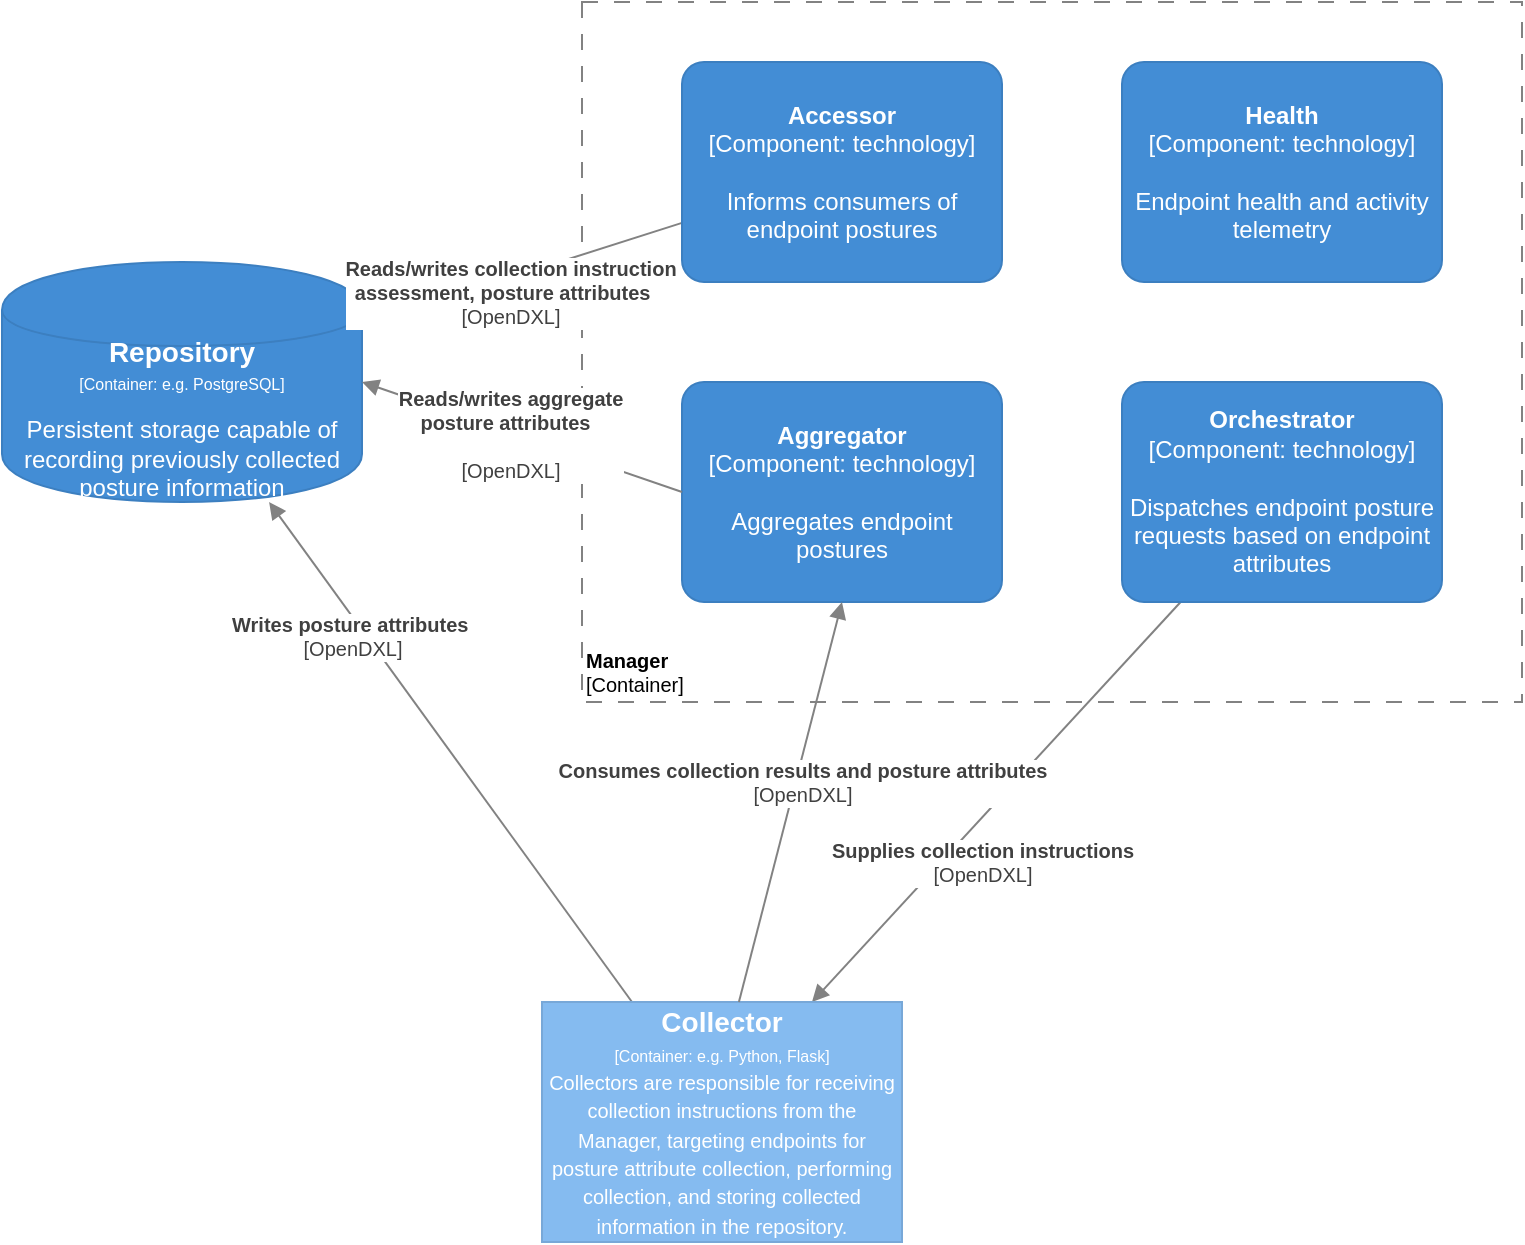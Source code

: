 <mxfile version="14.0.0" type="device" pages="2"><diagram id="Hi5DJu9hpjOhU4L-1nYH" name="SCAPv2 Manager"><mxGraphModel dx="886" dy="1721" grid="1" gridSize="10" guides="1" tooltips="1" connect="1" arrows="1" fold="1" page="1" pageScale="1" pageWidth="850" pageHeight="1100" math="0" shadow="0"><root><mxCell id="0"/><mxCell id="1" parent="0"/><object label="&lt;font style=&quot;font-size: 10px&quot;&gt;&lt;b&gt;Manager&lt;br&gt;&lt;/b&gt;[Container]&lt;/font&gt;" placeholders="1" name="Container Name" id="QiEPmHNPc2wEeexQ9wfS-2"><mxCell style="rounded=0;whiteSpace=wrap;html=1;strokeColor=#828282;fillColor=none;fontColor=#000000;align=left;labelPosition=center;verticalLabelPosition=middle;verticalAlign=bottom;dashed=1;strokeWidth=1;perimeterSpacing=0;spacing=2;spacingTop=0;fontSize=10;dashPattern=8 8;container=0;" parent="1" vertex="1"><mxGeometry x="310" y="-1050" width="470" height="350" as="geometry"><mxRectangle x="560" y="40" width="110" height="30" as="alternateBounds"/></mxGeometry></mxCell></object><object label="&lt;div style=&quot;color: rgb(255 , 255 , 255)&quot;&gt;&lt;span style=&quot;font-size: 14px&quot;&gt;&lt;b&gt;Repository&lt;/b&gt;&lt;/span&gt;&lt;/div&gt;&lt;div style=&quot;color: rgb(255 , 255 , 255) ; font-size: 12px&quot;&gt;&lt;font style=&quot;font-size: 8px&quot;&gt;[Container: %technology%]&lt;/font&gt;&lt;/div&gt;&lt;div style=&quot;color: rgb(255 , 255 , 255) ; font-size: 8px&quot;&gt;&lt;font style=&quot;line-height: 9.6px&quot;&gt;&lt;br&gt;&lt;/font&gt;&lt;/div&gt;&lt;div style=&quot;color: rgb(255 , 255 , 255)&quot;&gt;Persistent storage capable of recording previously collected posture information&lt;/div&gt;" placeholders="1" name="Container Name" description="Description" technology="e.g. PostgreSQL" id="QiEPmHNPc2wEeexQ9wfS-5"><mxCell style="shape=cylinder;whiteSpace=wrap;html=1;boundedLbl=1;backgroundOutline=1;strokeColor=#3C7FC0;fillColor=#438DD5;fontSize=12;fontColor=#ffffff;align=center;resizable=0;rounded=0;" parent="1" vertex="1"><mxGeometry x="20" y="-920" width="180" height="120" as="geometry"/></mxCell></object><object label="&lt;span style=&quot;font-size: 10px&quot;&gt;&lt;b&gt;Reads/writes&amp;nbsp;&lt;/b&gt;&lt;/span&gt;&lt;b&gt;collection instruction&lt;br&gt;&lt;/b&gt;&lt;b&gt;assessment,&amp;nbsp;&lt;/b&gt;&lt;span style=&quot;font-size: 10px&quot;&gt;&lt;b&gt;posture attributes&amp;nbsp; &amp;nbsp;&lt;/b&gt;&lt;br&gt;[OpenDXL]&lt;br&gt;&lt;/span&gt;" placeholders="1" name="Data Flow Item Name" technology="HTTP" id="QiEPmHNPc2wEeexQ9wfS-9"><mxCell style="endArrow=block;html=1;fontSize=10;fontColor=#404040;strokeWidth=1;endFill=1;strokeColor=#828282;elbow=vertical;" parent="1" source="t4L1e9NX0RFvFWcs3qe8-7" target="QiEPmHNPc2wEeexQ9wfS-5" edge="1"><mxGeometry x="0.094" y="7" width="50" height="50" relative="1" as="geometry"><mxPoint x="490" y="-810" as="sourcePoint"/><mxPoint x="550" y="-800" as="targetPoint"/><mxPoint as="offset"/></mxGeometry></mxCell></object><object label="&lt;span style=&quot;font-size: 10px&quot;&gt;&lt;b&gt;Writes posture attributes&amp;nbsp;&lt;/b&gt;&lt;br&gt;[OpenDXL]&lt;br&gt;&lt;/span&gt;" placeholders="1" name="Data Flow Item Name" technology="HTTP" id="QiEPmHNPc2wEeexQ9wfS-10"><mxCell style="endArrow=block;html=1;fontSize=10;fontColor=#404040;strokeWidth=1;endFill=1;strokeColor=#828282;elbow=vertical;exitX=0.25;exitY=0;exitDx=0;exitDy=0;" parent="1" source="t4L1e9NX0RFvFWcs3qe8-2" target="QiEPmHNPc2wEeexQ9wfS-5" edge="1"><mxGeometry x="0.488" y="6" width="50" height="50" relative="1" as="geometry"><mxPoint x="491.111" y="-600" as="sourcePoint"/><mxPoint x="197.5" y="-740" as="targetPoint"/><mxPoint as="offset"/></mxGeometry></mxCell></object><object label="&lt;b&gt;Supplies collection instructions&lt;br&gt;&lt;/b&gt;[OpenDXL]&lt;span style=&quot;font-size: 10px&quot;&gt;&lt;br&gt;&lt;/span&gt;" placeholders="1" name="Data Flow Item Name" technology="HTTP" id="QiEPmHNPc2wEeexQ9wfS-16"><mxCell style="endArrow=block;html=1;fontSize=10;fontColor=#404040;strokeWidth=1;endFill=1;strokeColor=#828282;elbow=vertical;entryX=0.75;entryY=0;entryDx=0;entryDy=0;" parent="1" source="t4L1e9NX0RFvFWcs3qe8-6" target="t4L1e9NX0RFvFWcs3qe8-2" edge="1"><mxGeometry x="0.198" y="15" width="50" height="50" relative="1" as="geometry"><mxPoint x="547" y="-750" as="sourcePoint"/><mxPoint x="580" y="-600" as="targetPoint"/><Array as="points"/><mxPoint as="offset"/></mxGeometry></mxCell></object><object label="&lt;div&gt;&lt;span style=&quot;font-size: 14px&quot;&gt;&lt;b&gt;Collector&lt;/b&gt;&lt;/span&gt;&lt;/div&gt;&lt;div&gt;&lt;span style=&quot;font-size: 8px&quot;&gt;[Container: %technology%]&lt;/span&gt;&lt;br&gt;&lt;/div&gt;&lt;div&gt;&lt;span style=&quot;font-size: x-small&quot;&gt;Collectors are responsible for receiving collection instructions from the Manager, targeting endpoints for posture attribute collection, performing collection, and storing collected information in the repository.&lt;/span&gt;&lt;br&gt;&lt;/div&gt;" placeholders="1" name="Container Name" technology="e.g. Python, Flask" description="Description" id="t4L1e9NX0RFvFWcs3qe8-2"><mxCell style="rounded=0;whiteSpace=wrap;html=1;fillColor=#85BBF0;fontColor=#ffffff;strokeColor=#78A8D8;resizable=0;arcSize=10;" parent="1" vertex="1"><mxGeometry x="290" y="-550" width="180" height="120" as="geometry"/></mxCell></object><object placeholders="1" c4Name="Health" c4Type="Component" c4Technology="technology" c4Description="Endpoint health and activity telemetry" label="&lt;b&gt;%c4Name%&lt;/b&gt;&lt;div&gt;[%c4Type%: %c4Technology%]&lt;/div&gt;&lt;br&gt;&lt;div&gt;%c4Description%&lt;/div&gt;" id="t4L1e9NX0RFvFWcs3qe8-4"><mxCell style="rounded=1;whiteSpace=wrap;html=1;labelBackgroundColor=none;fillColor=#438DD5;fontColor=#ffffff;align=center;arcSize=10;strokeColor=#3C7FC0;metaEdit=1;metaData={&quot;c4Type&quot;:{&quot;editable&quot;:false}};points=[[0.25,0,0],[0.5,0,0],[0.75,0,0],[1,0.25,0],[1,0.5,0],[1,0.75,0],[0.75,1,0],[0.5,1,0],[0.25,1,0],[0,0.75,0],[0,0.5,0],[0,0.25,0]];" parent="1" vertex="1"><mxGeometry x="580" y="-1020" width="160" height="110.0" as="geometry"/></mxCell></object><object placeholders="1" c4Name="Orchestrator" c4Type="Component" c4Technology="technology" c4Description="Dispatches endpoint posture requests based on endpoint attributes" label="&lt;b&gt;%c4Name%&lt;/b&gt;&lt;div&gt;[%c4Type%: %c4Technology%]&lt;/div&gt;&lt;br&gt;&lt;div&gt;%c4Description%&lt;/div&gt;" id="t4L1e9NX0RFvFWcs3qe8-6"><mxCell style="rounded=1;whiteSpace=wrap;html=1;labelBackgroundColor=none;fillColor=#438DD5;fontColor=#ffffff;align=center;arcSize=10;strokeColor=#3C7FC0;metaEdit=1;metaData={&quot;c4Type&quot;:{&quot;editable&quot;:false}};points=[[0.25,0,0],[0.5,0,0],[0.75,0,0],[1,0.25,0],[1,0.5,0],[1,0.75,0],[0.75,1,0],[0.5,1,0],[0.25,1,0],[0,0.75,0],[0,0.5,0],[0,0.25,0]];" parent="1" vertex="1"><mxGeometry x="580" y="-860" width="160" height="110.0" as="geometry"/></mxCell></object><object placeholders="1" c4Name="Accessor" c4Type="Component" c4Technology="technology" c4Description="Informs consumers of endpoint postures" label="&lt;b&gt;%c4Name%&lt;/b&gt;&lt;div&gt;[%c4Type%: %c4Technology%]&lt;/div&gt;&lt;br&gt;&lt;div&gt;%c4Description%&lt;/div&gt;" id="t4L1e9NX0RFvFWcs3qe8-7"><mxCell style="rounded=1;whiteSpace=wrap;html=1;labelBackgroundColor=none;fillColor=#438DD5;fontColor=#ffffff;align=center;arcSize=10;strokeColor=#3C7FC0;metaEdit=1;metaData={&quot;c4Type&quot;:{&quot;editable&quot;:false}};points=[[0.25,0,0],[0.5,0,0],[0.75,0,0],[1,0.25,0],[1,0.5,0],[1,0.75,0],[0.75,1,0],[0.5,1,0],[0.25,1,0],[0,0.75,0],[0,0.5,0],[0,0.25,0]];" parent="1" vertex="1"><mxGeometry x="360" y="-1020" width="160" height="110.0" as="geometry"/></mxCell></object><object placeholders="1" c4Name="Aggregator" c4Type="Component" c4Technology="technology" c4Description="Aggregates endpoint postures" label="&lt;b&gt;%c4Name%&lt;/b&gt;&lt;div&gt;[%c4Type%: %c4Technology%]&lt;/div&gt;&lt;br&gt;&lt;div&gt;%c4Description%&lt;/div&gt;" id="t4L1e9NX0RFvFWcs3qe8-8"><mxCell style="rounded=1;whiteSpace=wrap;html=1;labelBackgroundColor=none;fillColor=#438DD5;fontColor=#ffffff;align=center;arcSize=10;strokeColor=#3C7FC0;metaEdit=1;metaData={&quot;c4Type&quot;:{&quot;editable&quot;:false}};points=[[0.25,0,0],[0.5,0,0],[0.75,0,0],[1,0.25,0],[1,0.5,0],[1,0.75,0],[0.75,1,0],[0.5,1,0],[0.25,1,0],[0,0.75,0],[0,0.5,0],[0,0.25,0]];" parent="1" vertex="1"><mxGeometry x="360" y="-860" width="160" height="110.0" as="geometry"/></mxCell></object><object label="&lt;b&gt;Consumes collection results and posture attributes&lt;br&gt;&lt;/b&gt;[OpenDXL]&lt;span style=&quot;font-size: 10px&quot;&gt;&lt;br&gt;&lt;/span&gt;" placeholders="1" name="Data Flow Item Name" technology="HTTP" id="t4L1e9NX0RFvFWcs3qe8-9"><mxCell style="endArrow=block;html=1;fontSize=10;fontColor=#404040;strokeWidth=1;endFill=1;strokeColor=#828282;elbow=vertical;entryX=0.5;entryY=1;entryDx=0;entryDy=0;entryPerimeter=0;exitX=0.547;exitY=0;exitDx=0;exitDy=0;exitPerimeter=0;" parent="1" source="t4L1e9NX0RFvFWcs3qe8-2" target="t4L1e9NX0RFvFWcs3qe8-8" edge="1"><mxGeometry x="0.106" y="-3" width="50" height="50" relative="1" as="geometry"><mxPoint x="582.547" y="-730" as="sourcePoint"/><mxPoint x="325" y="-520" as="targetPoint"/><Array as="points"/><mxPoint as="offset"/></mxGeometry></mxCell></object><object label="&lt;b&gt;Reads/writes aggregate&lt;/b&gt;&lt;b&gt;&lt;br&gt;&lt;/b&gt;&lt;b&gt;posture attributes&amp;nbsp;&amp;nbsp;&lt;/b&gt;&lt;span style=&quot;font-size: 10px&quot;&gt;&lt;b&gt;&lt;br&gt;&amp;nbsp;&lt;/b&gt;&lt;br&gt;[OpenDXL]&lt;br&gt;&lt;/span&gt;" placeholders="1" name="Data Flow Item Name" technology="HTTP" id="t4L1e9NX0RFvFWcs3qe8-10"><mxCell style="endArrow=block;html=1;fontSize=10;fontColor=#404040;strokeWidth=1;endFill=1;strokeColor=#828282;elbow=vertical;exitX=0;exitY=0.5;exitDx=0;exitDy=0;exitPerimeter=0;entryX=1;entryY=0.5;entryDx=0;entryDy=0;" parent="1" source="t4L1e9NX0RFvFWcs3qe8-8" target="QiEPmHNPc2wEeexQ9wfS-5" edge="1"><mxGeometry x="0.068" width="50" height="50" relative="1" as="geometry"><mxPoint x="380" y="-909.242" as="sourcePoint"/><mxPoint x="220" y="-877.727" as="targetPoint"/><mxPoint as="offset"/></mxGeometry></mxCell></object></root></mxGraphModel></diagram><diagram id="4fspmggJXFJr2Ga4a_sT" name="SCAPv2 Collector"><mxGraphModel dx="1349" dy="776" grid="1" gridSize="10" guides="1" tooltips="1" connect="1" arrows="1" fold="1" page="1" pageScale="1" pageWidth="850" pageHeight="1100" math="0" shadow="0"><root><mxCell id="qu5kIEG3L7xa9-6bbYvn-0"/><mxCell id="qu5kIEG3L7xa9-6bbYvn-1" parent="qu5kIEG3L7xa9-6bbYvn-0"/><object label="&lt;font style=&quot;font-size: 10px&quot;&gt;&lt;b&gt;Collector&lt;br&gt;&lt;/b&gt;[Container]&lt;/font&gt;" placeholders="1" name="Container Name" id="qu5kIEG3L7xa9-6bbYvn-2"><mxCell style="rounded=0;whiteSpace=wrap;html=1;strokeColor=#828282;fillColor=none;fontColor=#000000;align=left;labelPosition=center;verticalLabelPosition=middle;verticalAlign=bottom;dashed=1;strokeWidth=1;perimeterSpacing=0;spacing=2;spacingTop=0;fontSize=10;dashPattern=8 8;container=0;" parent="qu5kIEG3L7xa9-6bbYvn-1" vertex="1"><mxGeometry x="115" y="260" width="620" height="415" as="geometry"><mxRectangle x="560" y="40" width="110" height="30" as="alternateBounds"/></mxGeometry></mxCell></object><object label="&lt;div&gt;&lt;span style=&quot;font-size: 14px&quot;&gt;&lt;b&gt;Posture Collection Service&lt;/b&gt;&lt;/span&gt;&lt;/div&gt;&lt;div&gt;&lt;span style=&quot;font-size: 8px&quot;&gt;[Component: Java, C#, Python]&lt;/span&gt;&lt;/div&gt;&lt;div&gt;&lt;span style=&quot;font-size: 8px&quot;&gt;&lt;br&gt;&lt;/span&gt;&lt;/div&gt;&lt;div&gt;&lt;font size=&quot;1&quot;&gt;Receives collection instructions from the Manager, and either engages a posture collection engine or an extension to perform collection.&lt;/font&gt;&lt;/div&gt;" placeholders="1" name="Component Name" technology="e.g. Spring Bean" description="Description" id="qu5kIEG3L7xa9-6bbYvn-3"><mxCell style="rounded=1;whiteSpace=wrap;html=1;fillColor=#438DD5;fontColor=#ffffff;strokeColor=#3C7FC0;resizable=0;arcSize=10;" parent="qu5kIEG3L7xa9-6bbYvn-1" vertex="1"><mxGeometry x="535" y="300" width="180" height="120" as="geometry"/></mxCell></object><object label="&lt;div&gt;&lt;span style=&quot;font-size: 14px&quot;&gt;&lt;b&gt;Posture Collection Extension&lt;/b&gt;&lt;/span&gt;&lt;/div&gt;&lt;div&gt;&lt;span style=&quot;font-size: 8px&quot;&gt;[Component: Java, C#, Python]&lt;/span&gt;&lt;/div&gt;&lt;div&gt;&lt;span style=&quot;font-size: 8px&quot;&gt;&lt;br&gt;&lt;/span&gt;&lt;/div&gt;&lt;div&gt;&lt;font size=&quot;1&quot;&gt;An &quot;add-on&quot; to a posture collection service, the PCX allows for extended collection capabilities.&lt;/font&gt;&lt;/div&gt;" placeholders="1" name="Component Name" technology="e.g. Spring Bean" description="Description" id="qu5kIEG3L7xa9-6bbYvn-4"><mxCell style="rounded=1;whiteSpace=wrap;html=1;fillColor=#438DD5;fontColor=#ffffff;strokeColor=#3C7FC0;resizable=0;arcSize=10;" parent="qu5kIEG3L7xa9-6bbYvn-1" vertex="1"><mxGeometry x="135" y="300" width="180" height="120" as="geometry"/></mxCell></object><object label="&lt;div&gt;&lt;span style=&quot;font-size: 14px&quot;&gt;&lt;b&gt;Posture Collection Engine&lt;/b&gt;&lt;/span&gt;&lt;/div&gt;&lt;div&gt;&lt;span style=&quot;font-size: 8px&quot;&gt;[Component: Java, C#, Python]&lt;/span&gt;&lt;br&gt;&lt;/div&gt;&lt;div&gt;&lt;span style=&quot;font-size: 8px&quot;&gt;&lt;br&gt;&lt;/span&gt;&lt;/div&gt;&lt;div&gt;&lt;font size=&quot;1&quot;&gt;A component capable of directly collecting information about enterprise assets.&lt;/font&gt;&lt;/div&gt;" placeholders="1" name="Component Name" technology="e.g. Spring Bean" description="Description" id="qu5kIEG3L7xa9-6bbYvn-5"><mxCell style="rounded=1;whiteSpace=wrap;html=1;fillColor=#438DD5;fontColor=#ffffff;strokeColor=#3C7FC0;resizable=0;arcSize=10;" parent="qu5kIEG3L7xa9-6bbYvn-1" vertex="1"><mxGeometry x="535" y="500" width="180" height="120" as="geometry"/></mxCell></object><object label="&lt;div style=&quot;color: rgb(255 , 255 , 255)&quot;&gt;&lt;span style=&quot;font-size: 14px&quot;&gt;&lt;b&gt;Repository&lt;/b&gt;&lt;/span&gt;&lt;/div&gt;&lt;div style=&quot;color: rgb(255 , 255 , 255) ; font-size: 12px&quot;&gt;&lt;font style=&quot;font-size: 8px&quot;&gt;[Container: %technology%]&lt;/font&gt;&lt;/div&gt;&lt;div style=&quot;color: rgb(255 , 255 , 255) ; font-size: 8px&quot;&gt;&lt;font style=&quot;font-size: 10px&quot;&gt;A persistent storage component capable of recording previously collected information and retrieving that information when requested&lt;/font&gt;&lt;span style=&quot;font-size: 11px&quot;&gt;.&lt;/span&gt;&lt;br&gt;&lt;/div&gt;" placeholders="1" name="Container Name" description="Description" technology="e.g. PostgreSQL" id="qu5kIEG3L7xa9-6bbYvn-6"><mxCell style="shape=cylinder;whiteSpace=wrap;html=1;boundedLbl=1;backgroundOutline=1;strokeColor=#3C7FC0;fillColor=#438DD5;fontSize=12;fontColor=#ffffff;align=center;resizable=0;rounded=0;" parent="qu5kIEG3L7xa9-6bbYvn-1" vertex="1"><mxGeometry x="135" y="30" width="180" height="120" as="geometry"/></mxCell></object><object label="&lt;div&gt;&lt;span style=&quot;font-size: 14px&quot;&gt;&lt;b&gt;Manager&lt;/b&gt;&lt;/span&gt;&lt;/div&gt;&lt;div&gt;&lt;span style=&quot;font-size: 8px&quot;&gt;[Container: %technology%]&lt;/span&gt;&lt;/div&gt;&lt;div&gt;&lt;span style=&quot;font-size: 8px&quot;&gt;&lt;br&gt;&lt;/span&gt;&lt;/div&gt;&lt;div&gt;&lt;span style=&quot;font-size: x-small&quot;&gt;The manager is responsible for receiving instructions from applications, identifying and invoking collection components, and persisting collected posture attributes to a repository.&lt;/span&gt;&lt;br&gt;&lt;/div&gt;" placeholders="1" name="Container Name" technology="e.g. Python, Flask" description="Description" id="qu5kIEG3L7xa9-6bbYvn-7"><mxCell style="rounded=1;whiteSpace=wrap;html=1;fillColor=#85BBF0;fontColor=#ffffff;strokeColor=#78A8D8;resizable=0;arcSize=10;" parent="qu5kIEG3L7xa9-6bbYvn-1" vertex="1"><mxGeometry x="535" y="30" width="180" height="120" as="geometry"/></mxCell></object><object label="&lt;span style=&quot;font-size: 10px&quot;&gt;&lt;b&gt;Reads from and writes to&lt;/b&gt;&lt;br&gt;[OpenDXL]&lt;br&gt;&lt;/span&gt;" placeholders="1" name="Data Flow Item Name" technology="HTTP" id="qu5kIEG3L7xa9-6bbYvn-8"><mxCell style="endArrow=block;html=1;fontSize=10;fontColor=#404040;strokeWidth=1;endFill=1;strokeColor=#828282;elbow=vertical;" parent="qu5kIEG3L7xa9-6bbYvn-1" source="qu5kIEG3L7xa9-6bbYvn-7" target="qu5kIEG3L7xa9-6bbYvn-6" edge="1"><mxGeometry x="-0.125" y="-10" width="50" height="50" relative="1" as="geometry"><mxPoint x="395" y="100" as="sourcePoint"/><mxPoint x="595" y="100" as="targetPoint"/><mxPoint as="offset"/></mxGeometry></mxCell></object><object label="&lt;span style=&quot;font-size: 10px&quot;&gt;&lt;b&gt;Reads from and writes to&lt;/b&gt;&lt;br&gt;[OpenDXL]&lt;br&gt;&lt;/span&gt;" placeholders="1" name="Data Flow Item Name" technology="HTTP" id="qu5kIEG3L7xa9-6bbYvn-9"><mxCell style="endArrow=block;html=1;fontSize=10;fontColor=#404040;strokeWidth=1;endFill=1;strokeColor=#828282;elbow=vertical;" parent="qu5kIEG3L7xa9-6bbYvn-1" source="qu5kIEG3L7xa9-6bbYvn-3" target="qu5kIEG3L7xa9-6bbYvn-6" edge="1"><mxGeometry width="50" height="50" relative="1" as="geometry"><mxPoint x="297.5" y="280" as="sourcePoint"/><mxPoint x="242.5" y="160" as="targetPoint"/></mxGeometry></mxCell></object><object label="&lt;span style=&quot;font-size: 10px&quot;&gt;&lt;b&gt;Invokes collection using&lt;/b&gt;&lt;br&gt;&lt;/span&gt;" placeholders="1" name="Data Flow Item Name" technology="HTTP" id="qu5kIEG3L7xa9-6bbYvn-10"><mxCell style="endArrow=block;html=1;fontSize=10;fontColor=#404040;strokeWidth=1;endFill=1;strokeColor=#828282;elbow=vertical;" parent="qu5kIEG3L7xa9-6bbYvn-1" source="qu5kIEG3L7xa9-6bbYvn-3" target="qu5kIEG3L7xa9-6bbYvn-5" edge="1"><mxGeometry width="50" height="50" relative="1" as="geometry"><mxPoint x="315" y="480" as="sourcePoint"/><mxPoint x="515" y="480" as="targetPoint"/></mxGeometry></mxCell></object><object label="&lt;span style=&quot;font-size: 10px&quot;&gt;&lt;b&gt;Distribute specific instructions to&lt;/b&gt;&lt;br&gt;[TBD]&lt;br&gt;&lt;/span&gt;" placeholders="1" name="Data Flow Item Name" technology="HTTP" id="qu5kIEG3L7xa9-6bbYvn-11"><mxCell style="endArrow=block;html=1;fontSize=10;fontColor=#404040;strokeWidth=1;endFill=1;strokeColor=#828282;elbow=vertical;" parent="qu5kIEG3L7xa9-6bbYvn-1" source="qu5kIEG3L7xa9-6bbYvn-3" target="qu5kIEG3L7xa9-6bbYvn-4" edge="1"><mxGeometry width="50" height="50" relative="1" as="geometry"><mxPoint x="385" y="340" as="sourcePoint"/><mxPoint x="585" y="340" as="targetPoint"/></mxGeometry></mxCell></object><object label="&lt;div&gt;&lt;span style=&quot;font-size: 14px&quot;&gt;&lt;b&gt;Posture Collection Engine&lt;/b&gt;&lt;/span&gt;&lt;/div&gt;&lt;div&gt;&lt;span style=&quot;font-size: 8px&quot;&gt;[Component: Java, C#, Python]&lt;/span&gt;&lt;br&gt;&lt;/div&gt;&lt;div&gt;&lt;span style=&quot;font-size: 8px&quot;&gt;&lt;br&gt;&lt;/span&gt;&lt;/div&gt;&lt;div&gt;&lt;font size=&quot;1&quot;&gt;A component capable of directly collecting information about enterprise assets.&lt;/font&gt;&lt;/div&gt;" placeholders="1" name="Component Name" technology="e.g. Spring Bean" description="Description" id="qu5kIEG3L7xa9-6bbYvn-12"><mxCell style="rounded=1;whiteSpace=wrap;html=1;fillColor=#438DD5;fontColor=#ffffff;strokeColor=#3C7FC0;resizable=0;arcSize=10;" parent="qu5kIEG3L7xa9-6bbYvn-1" vertex="1"><mxGeometry x="135" y="500" width="180" height="120" as="geometry"/></mxCell></object><object label="&lt;span style=&quot;font-size: 10px&quot;&gt;&lt;b&gt;Invokes collection using&lt;/b&gt;&lt;br&gt;&lt;/span&gt;" placeholders="1" name="Data Flow Item Name" technology="HTTP" id="qu5kIEG3L7xa9-6bbYvn-13"><mxCell style="endArrow=block;html=1;fontSize=10;fontColor=#404040;strokeWidth=1;endFill=1;strokeColor=#828282;elbow=vertical;" parent="qu5kIEG3L7xa9-6bbYvn-1" source="qu5kIEG3L7xa9-6bbYvn-4" target="qu5kIEG3L7xa9-6bbYvn-12" edge="1"><mxGeometry width="50" height="50" relative="1" as="geometry"><mxPoint x="635" y="430" as="sourcePoint"/><mxPoint x="635" y="510" as="targetPoint"/></mxGeometry></mxCell></object><object label="&lt;b&gt;Supplies collection instructions to&lt;br&gt;&lt;/b&gt;[OpenDXL]&lt;span style=&quot;font-size: 10px&quot;&gt;&lt;br&gt;&lt;/span&gt;" placeholders="1" name="Data Flow Item Name" technology="HTTP" id="qu5kIEG3L7xa9-6bbYvn-14"><mxCell style="endArrow=block;html=1;fontSize=10;fontColor=#404040;strokeWidth=1;endFill=1;strokeColor=#828282;elbow=vertical;" parent="qu5kIEG3L7xa9-6bbYvn-1" source="qu5kIEG3L7xa9-6bbYvn-7" target="qu5kIEG3L7xa9-6bbYvn-3" edge="1"><mxGeometry width="50" height="50" relative="1" as="geometry"><mxPoint x="655" y="180" as="sourcePoint"/><mxPoint x="855" y="180" as="targetPoint"/><Array as="points"/></mxGeometry></mxCell></object></root></mxGraphModel></diagram></mxfile>